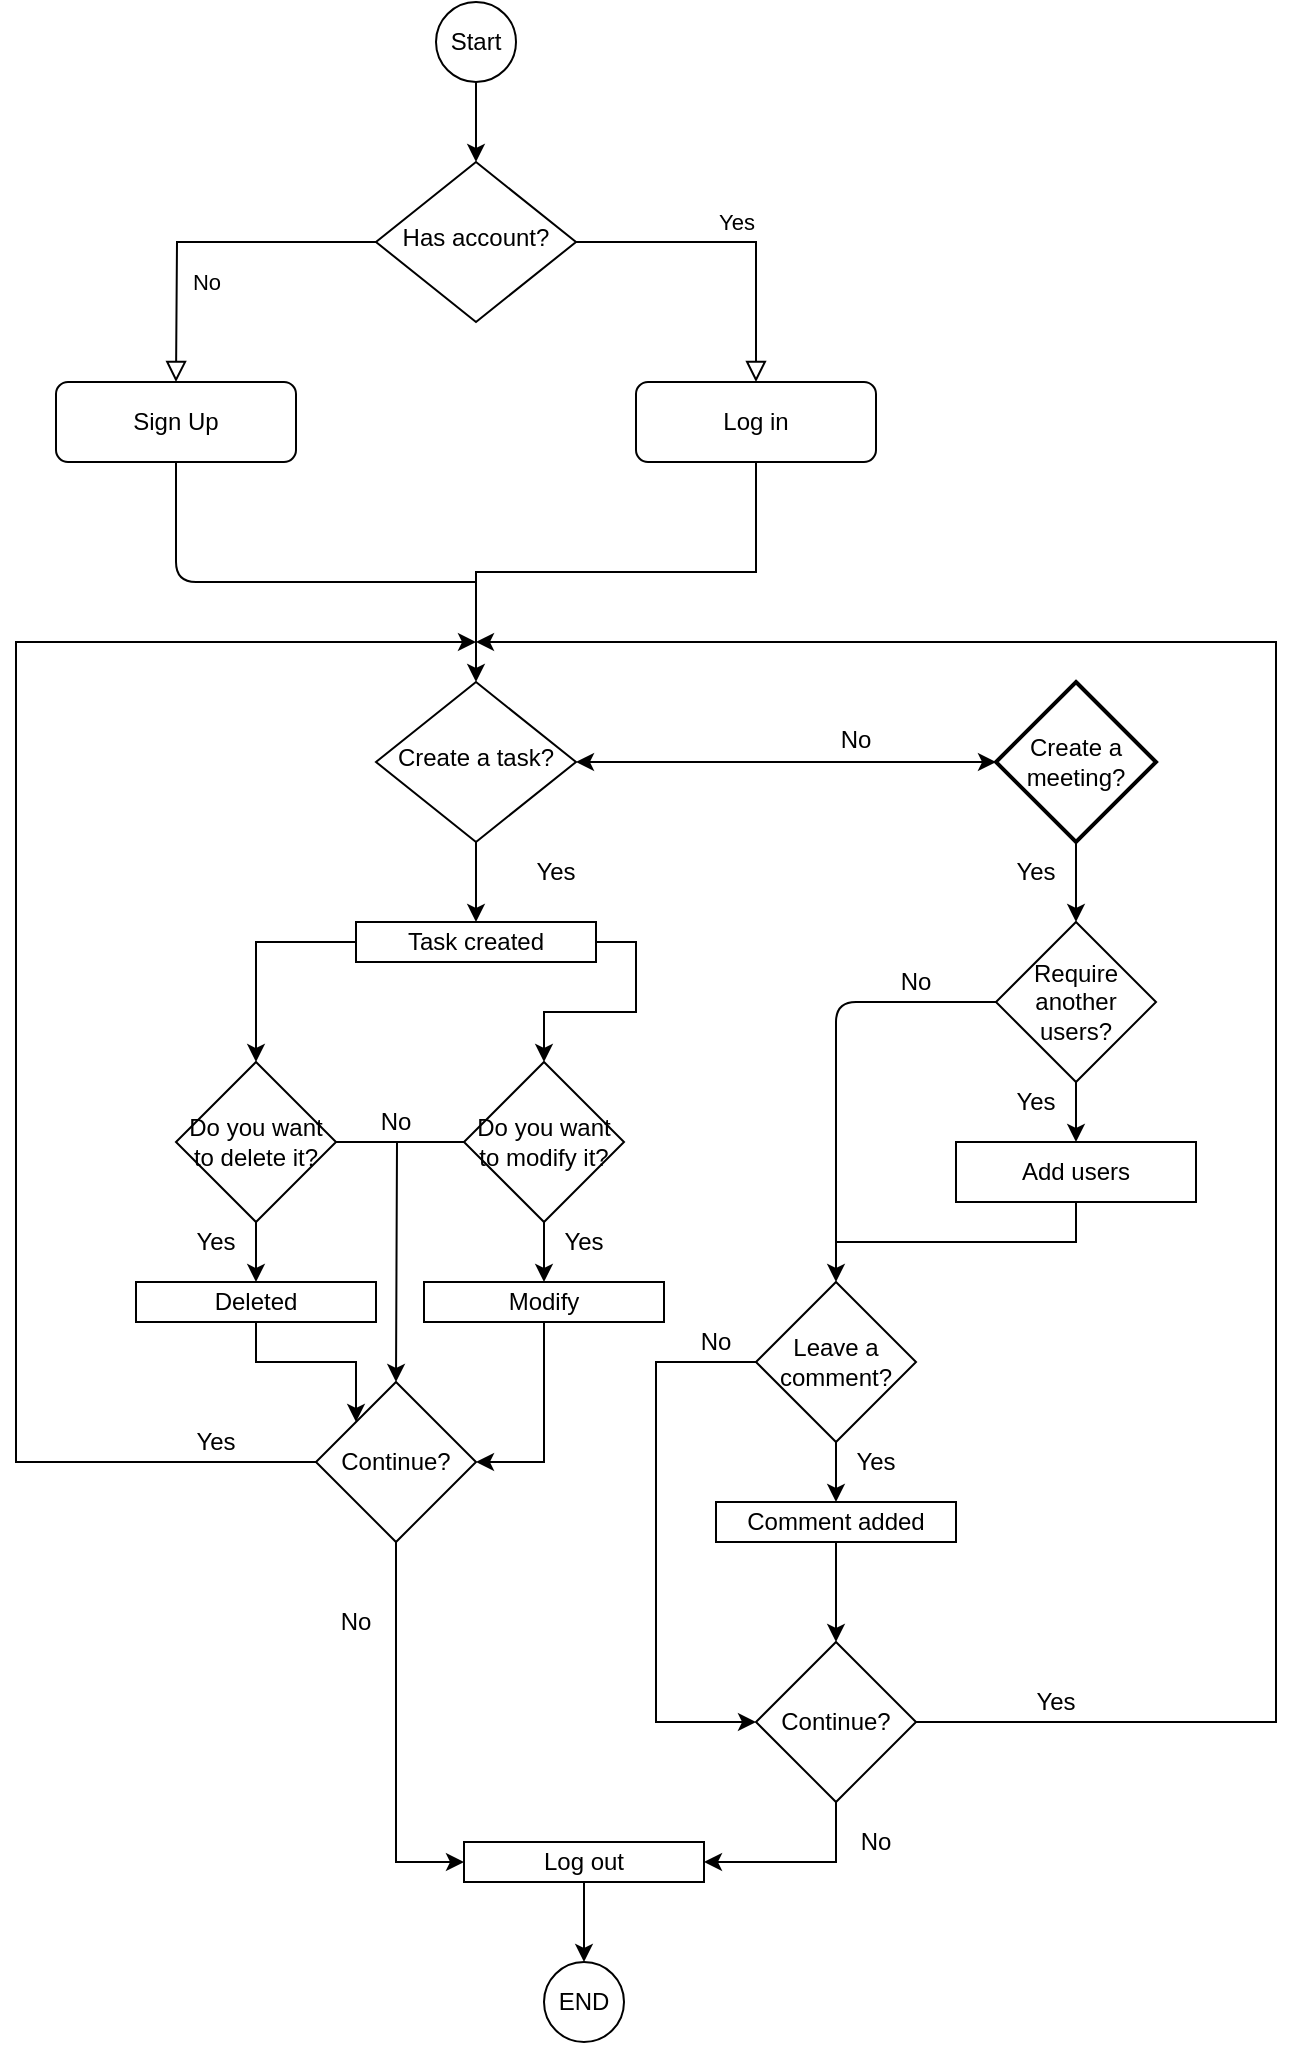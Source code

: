 <mxfile version="14.5.3" type="device"><diagram id="C5RBs43oDa-KdzZeNtuy" name="Page-1"><mxGraphModel dx="1038" dy="548" grid="1" gridSize="10" guides="1" tooltips="1" connect="1" arrows="1" fold="1" page="1" pageScale="1" pageWidth="827" pageHeight="1169" math="0" shadow="0"><root><mxCell id="WIyWlLk6GJQsqaUBKTNV-0"/><mxCell id="WIyWlLk6GJQsqaUBKTNV-1" parent="WIyWlLk6GJQsqaUBKTNV-0"/><mxCell id="WIyWlLk6GJQsqaUBKTNV-4" value="No" style="rounded=0;html=1;jettySize=auto;orthogonalLoop=1;fontSize=11;endArrow=block;endFill=0;endSize=8;strokeWidth=1;shadow=0;labelBackgroundColor=none;edgeStyle=orthogonalEdgeStyle;" parent="WIyWlLk6GJQsqaUBKTNV-1" source="WIyWlLk6GJQsqaUBKTNV-6" edge="1"><mxGeometry y="20" relative="1" as="geometry"><mxPoint as="offset"/><mxPoint x="230" y="330" as="targetPoint"/></mxGeometry></mxCell><mxCell id="WIyWlLk6GJQsqaUBKTNV-5" value="Yes" style="edgeStyle=orthogonalEdgeStyle;rounded=0;html=1;jettySize=auto;orthogonalLoop=1;fontSize=11;endArrow=block;endFill=0;endSize=8;strokeWidth=1;shadow=0;labelBackgroundColor=none;entryX=0.5;entryY=0;entryDx=0;entryDy=0;" parent="WIyWlLk6GJQsqaUBKTNV-1" source="WIyWlLk6GJQsqaUBKTNV-6" target="Fg53LjT2HrmxcL7pNYEo-6" edge="1"><mxGeometry y="10" relative="1" as="geometry"><mxPoint as="offset"/><mxPoint x="380" y="250" as="targetPoint"/></mxGeometry></mxCell><mxCell id="WIyWlLk6GJQsqaUBKTNV-6" value="Has account?" style="rhombus;whiteSpace=wrap;html=1;shadow=0;fontFamily=Helvetica;fontSize=12;align=center;strokeWidth=1;spacing=6;spacingTop=-4;" parent="WIyWlLk6GJQsqaUBKTNV-1" vertex="1"><mxGeometry x="330" y="220" width="100" height="80" as="geometry"/></mxCell><mxCell id="Fg53LjT2HrmxcL7pNYEo-0" value="" style="verticalLabelPosition=bottom;verticalAlign=top;html=1;shape=mxgraph.flowchart.on-page_reference;fillColor=#FFFFFF;" parent="WIyWlLk6GJQsqaUBKTNV-1" vertex="1"><mxGeometry x="360" y="140" width="40" height="40" as="geometry"/></mxCell><mxCell id="Fg53LjT2HrmxcL7pNYEo-1" value="Start" style="text;html=1;strokeColor=none;fillColor=none;align=center;verticalAlign=middle;whiteSpace=wrap;rounded=0;" parent="WIyWlLk6GJQsqaUBKTNV-1" vertex="1"><mxGeometry x="360" y="150" width="40" height="20" as="geometry"/></mxCell><mxCell id="Fg53LjT2HrmxcL7pNYEo-2" value="" style="endArrow=classic;html=1;exitX=0.5;exitY=1;exitDx=0;exitDy=0;exitPerimeter=0;entryX=0.5;entryY=0;entryDx=0;entryDy=0;" parent="WIyWlLk6GJQsqaUBKTNV-1" source="Fg53LjT2HrmxcL7pNYEo-0" target="WIyWlLk6GJQsqaUBKTNV-6" edge="1"><mxGeometry width="50" height="50" relative="1" as="geometry"><mxPoint x="370" y="240" as="sourcePoint"/><mxPoint x="390" y="240" as="targetPoint"/></mxGeometry></mxCell><mxCell id="Fg53LjT2HrmxcL7pNYEo-4" value="Sign Up" style="rounded=1;whiteSpace=wrap;html=1;fontSize=12;glass=0;strokeWidth=1;shadow=0;" parent="WIyWlLk6GJQsqaUBKTNV-1" vertex="1"><mxGeometry x="170" y="330" width="120" height="40" as="geometry"/></mxCell><mxCell id="Fg53LjT2HrmxcL7pNYEo-5" value="Create a task?" style="rhombus;whiteSpace=wrap;html=1;shadow=0;fontFamily=Helvetica;fontSize=12;align=center;strokeWidth=1;spacing=6;spacingTop=-4;" parent="WIyWlLk6GJQsqaUBKTNV-1" vertex="1"><mxGeometry x="330" y="480" width="100" height="80" as="geometry"/></mxCell><mxCell id="Fg53LjT2HrmxcL7pNYEo-49" style="edgeStyle=orthogonalEdgeStyle;rounded=0;orthogonalLoop=1;jettySize=auto;html=1;exitX=0.5;exitY=1;exitDx=0;exitDy=0;entryX=0.5;entryY=0;entryDx=0;entryDy=0;" parent="WIyWlLk6GJQsqaUBKTNV-1" source="Fg53LjT2HrmxcL7pNYEo-6" target="Fg53LjT2HrmxcL7pNYEo-5" edge="1"><mxGeometry relative="1" as="geometry"/></mxCell><mxCell id="Fg53LjT2HrmxcL7pNYEo-6" value="Log in" style="rounded=1;whiteSpace=wrap;html=1;fontSize=12;glass=0;strokeWidth=1;shadow=0;" parent="WIyWlLk6GJQsqaUBKTNV-1" vertex="1"><mxGeometry x="460" y="330" width="120" height="40" as="geometry"/></mxCell><mxCell id="Fg53LjT2HrmxcL7pNYEo-12" value="" style="endArrow=classic;html=1;exitX=0.5;exitY=1;exitDx=0;exitDy=0;entryX=0.5;entryY=0;entryDx=0;entryDy=0;" parent="WIyWlLk6GJQsqaUBKTNV-1" source="Fg53LjT2HrmxcL7pNYEo-5" target="Fg53LjT2HrmxcL7pNYEo-41" edge="1"><mxGeometry width="50" height="50" relative="1" as="geometry"><mxPoint x="290" y="519.43" as="sourcePoint"/><mxPoint x="440" y="600" as="targetPoint"/></mxGeometry></mxCell><mxCell id="Fg53LjT2HrmxcL7pNYEo-13" value="Yes" style="text;html=1;strokeColor=none;fillColor=none;align=center;verticalAlign=middle;whiteSpace=wrap;rounded=0;" parent="WIyWlLk6GJQsqaUBKTNV-1" vertex="1"><mxGeometry x="400" y="565" width="40" height="20" as="geometry"/></mxCell><mxCell id="Fg53LjT2HrmxcL7pNYEo-15" value="Create a meeting?" style="strokeWidth=2;html=1;shape=mxgraph.flowchart.decision;whiteSpace=wrap;" parent="WIyWlLk6GJQsqaUBKTNV-1" vertex="1"><mxGeometry x="640" y="480" width="80" height="80" as="geometry"/></mxCell><mxCell id="Fg53LjT2HrmxcL7pNYEo-16" value="" style="endArrow=classic;startArrow=classic;html=1;entryX=0;entryY=0.5;entryDx=0;entryDy=0;entryPerimeter=0;exitX=1;exitY=0.5;exitDx=0;exitDy=0;" parent="WIyWlLk6GJQsqaUBKTNV-1" source="Fg53LjT2HrmxcL7pNYEo-5" target="Fg53LjT2HrmxcL7pNYEo-15" edge="1"><mxGeometry width="50" height="50" relative="1" as="geometry"><mxPoint x="540" y="550" as="sourcePoint"/><mxPoint x="590" y="500" as="targetPoint"/></mxGeometry></mxCell><mxCell id="Fg53LjT2HrmxcL7pNYEo-17" value="No" style="text;html=1;strokeColor=none;fillColor=none;align=center;verticalAlign=middle;whiteSpace=wrap;rounded=0;" parent="WIyWlLk6GJQsqaUBKTNV-1" vertex="1"><mxGeometry x="550" y="499.43" width="40" height="20" as="geometry"/></mxCell><mxCell id="Fg53LjT2HrmxcL7pNYEo-18" value="" style="endArrow=classic;html=1;exitX=0.5;exitY=1;exitDx=0;exitDy=0;" parent="WIyWlLk6GJQsqaUBKTNV-1" edge="1"><mxGeometry width="50" height="50" relative="1" as="geometry"><mxPoint x="680" y="560" as="sourcePoint"/><mxPoint x="680" y="600" as="targetPoint"/></mxGeometry></mxCell><mxCell id="Fg53LjT2HrmxcL7pNYEo-19" value="Yes" style="text;html=1;strokeColor=none;fillColor=none;align=center;verticalAlign=middle;whiteSpace=wrap;rounded=0;" parent="WIyWlLk6GJQsqaUBKTNV-1" vertex="1"><mxGeometry x="640" y="565" width="40" height="20" as="geometry"/></mxCell><mxCell id="Fg53LjT2HrmxcL7pNYEo-22" value="" style="edgeStyle=orthogonalEdgeStyle;rounded=0;orthogonalLoop=1;jettySize=auto;html=1;" parent="WIyWlLk6GJQsqaUBKTNV-1" source="Fg53LjT2HrmxcL7pNYEo-20" target="Fg53LjT2HrmxcL7pNYEo-21" edge="1"><mxGeometry relative="1" as="geometry"/></mxCell><mxCell id="Fg53LjT2HrmxcL7pNYEo-20" value="Require another users?" style="rhombus;whiteSpace=wrap;html=1;fillColor=#FFFFFF;" parent="WIyWlLk6GJQsqaUBKTNV-1" vertex="1"><mxGeometry x="640" y="600" width="80" height="80" as="geometry"/></mxCell><mxCell id="Fg53LjT2HrmxcL7pNYEo-26" value="" style="edgeStyle=orthogonalEdgeStyle;rounded=0;orthogonalLoop=1;jettySize=auto;html=1;exitX=0.5;exitY=1;exitDx=0;exitDy=0;" parent="WIyWlLk6GJQsqaUBKTNV-1" source="Fg53LjT2HrmxcL7pNYEo-21" target="Fg53LjT2HrmxcL7pNYEo-25" edge="1"><mxGeometry relative="1" as="geometry"/></mxCell><mxCell id="Fg53LjT2HrmxcL7pNYEo-21" value="Add users" style="whiteSpace=wrap;html=1;fillColor=#FFFFFF;" parent="WIyWlLk6GJQsqaUBKTNV-1" vertex="1"><mxGeometry x="620" y="710" width="120" height="30" as="geometry"/></mxCell><mxCell id="Fg53LjT2HrmxcL7pNYEo-23" value="Yes" style="text;html=1;strokeColor=none;fillColor=none;align=center;verticalAlign=middle;whiteSpace=wrap;rounded=0;" parent="WIyWlLk6GJQsqaUBKTNV-1" vertex="1"><mxGeometry x="640" y="680" width="40" height="20" as="geometry"/></mxCell><mxCell id="Fg53LjT2HrmxcL7pNYEo-30" value="" style="edgeStyle=orthogonalEdgeStyle;rounded=0;orthogonalLoop=1;jettySize=auto;html=1;" parent="WIyWlLk6GJQsqaUBKTNV-1" source="Fg53LjT2HrmxcL7pNYEo-25" target="Fg53LjT2HrmxcL7pNYEo-29" edge="1"><mxGeometry relative="1" as="geometry"/></mxCell><mxCell id="Fg53LjT2HrmxcL7pNYEo-34" style="edgeStyle=orthogonalEdgeStyle;rounded=0;orthogonalLoop=1;jettySize=auto;html=1;entryX=0;entryY=0.5;entryDx=0;entryDy=0;" parent="WIyWlLk6GJQsqaUBKTNV-1" source="Fg53LjT2HrmxcL7pNYEo-25" target="Fg53LjT2HrmxcL7pNYEo-32" edge="1"><mxGeometry relative="1" as="geometry"><mxPoint x="480" y="1000" as="targetPoint"/><Array as="points"><mxPoint x="470" y="820"/><mxPoint x="470" y="1000"/></Array></mxGeometry></mxCell><mxCell id="Fg53LjT2HrmxcL7pNYEo-25" value="Leave a comment?" style="rhombus;whiteSpace=wrap;html=1;fillColor=#FFFFFF;" parent="WIyWlLk6GJQsqaUBKTNV-1" vertex="1"><mxGeometry x="520" y="780" width="80" height="80" as="geometry"/></mxCell><mxCell id="Fg53LjT2HrmxcL7pNYEo-27" value="" style="endArrow=none;html=1;entryX=0;entryY=0.5;entryDx=0;entryDy=0;" parent="WIyWlLk6GJQsqaUBKTNV-1" target="Fg53LjT2HrmxcL7pNYEo-20" edge="1"><mxGeometry width="50" height="50" relative="1" as="geometry"><mxPoint x="560" y="760" as="sourcePoint"/><mxPoint x="590" y="730" as="targetPoint"/><Array as="points"><mxPoint x="560" y="640"/></Array></mxGeometry></mxCell><mxCell id="Fg53LjT2HrmxcL7pNYEo-28" value="No" style="text;html=1;strokeColor=none;fillColor=none;align=center;verticalAlign=middle;whiteSpace=wrap;rounded=0;" parent="WIyWlLk6GJQsqaUBKTNV-1" vertex="1"><mxGeometry x="580" y="620" width="40" height="20" as="geometry"/></mxCell><mxCell id="Fg53LjT2HrmxcL7pNYEo-33" value="" style="edgeStyle=orthogonalEdgeStyle;rounded=0;orthogonalLoop=1;jettySize=auto;html=1;" parent="WIyWlLk6GJQsqaUBKTNV-1" source="Fg53LjT2HrmxcL7pNYEo-29" target="Fg53LjT2HrmxcL7pNYEo-32" edge="1"><mxGeometry relative="1" as="geometry"/></mxCell><mxCell id="Fg53LjT2HrmxcL7pNYEo-29" value="Comment added" style="whiteSpace=wrap;html=1;fillColor=#FFFFFF;" parent="WIyWlLk6GJQsqaUBKTNV-1" vertex="1"><mxGeometry x="500" y="890" width="120" height="20" as="geometry"/></mxCell><mxCell id="Fg53LjT2HrmxcL7pNYEo-31" value="Yes" style="text;html=1;strokeColor=none;fillColor=none;align=center;verticalAlign=middle;whiteSpace=wrap;rounded=0;" parent="WIyWlLk6GJQsqaUBKTNV-1" vertex="1"><mxGeometry x="560" y="860" width="40" height="20" as="geometry"/></mxCell><mxCell id="Fg53LjT2HrmxcL7pNYEo-36" style="edgeStyle=orthogonalEdgeStyle;rounded=0;orthogonalLoop=1;jettySize=auto;html=1;exitX=1;exitY=0.5;exitDx=0;exitDy=0;" parent="WIyWlLk6GJQsqaUBKTNV-1" source="Fg53LjT2HrmxcL7pNYEo-32" edge="1"><mxGeometry relative="1" as="geometry"><mxPoint x="380" y="460" as="targetPoint"/><Array as="points"><mxPoint x="780" y="1000"/><mxPoint x="780" y="460"/></Array></mxGeometry></mxCell><mxCell id="Fg53LjT2HrmxcL7pNYEo-39" style="edgeStyle=orthogonalEdgeStyle;rounded=0;orthogonalLoop=1;jettySize=auto;html=1;exitX=0.5;exitY=1;exitDx=0;exitDy=0;entryX=1;entryY=0.5;entryDx=0;entryDy=0;" parent="WIyWlLk6GJQsqaUBKTNV-1" source="Fg53LjT2HrmxcL7pNYEo-32" target="Fg53LjT2HrmxcL7pNYEo-59" edge="1"><mxGeometry relative="1" as="geometry"/></mxCell><mxCell id="Fg53LjT2HrmxcL7pNYEo-32" value="Continue?" style="rhombus;whiteSpace=wrap;html=1;fillColor=#FFFFFF;" parent="WIyWlLk6GJQsqaUBKTNV-1" vertex="1"><mxGeometry x="520" y="960" width="80" height="80" as="geometry"/></mxCell><mxCell id="Fg53LjT2HrmxcL7pNYEo-35" value="No" style="text;html=1;strokeColor=none;fillColor=none;align=center;verticalAlign=middle;whiteSpace=wrap;rounded=0;" parent="WIyWlLk6GJQsqaUBKTNV-1" vertex="1"><mxGeometry x="480" y="800" width="40" height="20" as="geometry"/></mxCell><mxCell id="Fg53LjT2HrmxcL7pNYEo-37" value="Yes" style="text;html=1;strokeColor=none;fillColor=none;align=center;verticalAlign=middle;whiteSpace=wrap;rounded=0;" parent="WIyWlLk6GJQsqaUBKTNV-1" vertex="1"><mxGeometry x="650" y="980" width="40" height="20" as="geometry"/></mxCell><mxCell id="Fg53LjT2HrmxcL7pNYEo-38" value="END" style="ellipse;whiteSpace=wrap;html=1;aspect=fixed;fillColor=#FFFFFF;" parent="WIyWlLk6GJQsqaUBKTNV-1" vertex="1"><mxGeometry x="414" y="1120" width="40" height="40" as="geometry"/></mxCell><mxCell id="Fg53LjT2HrmxcL7pNYEo-40" value="No" style="text;html=1;strokeColor=none;fillColor=none;align=center;verticalAlign=middle;whiteSpace=wrap;rounded=0;" parent="WIyWlLk6GJQsqaUBKTNV-1" vertex="1"><mxGeometry x="560" y="1050" width="40" height="20" as="geometry"/></mxCell><mxCell id="Fg53LjT2HrmxcL7pNYEo-43" value="" style="edgeStyle=orthogonalEdgeStyle;rounded=0;orthogonalLoop=1;jettySize=auto;html=1;exitX=1;exitY=0.5;exitDx=0;exitDy=0;" parent="WIyWlLk6GJQsqaUBKTNV-1" source="Fg53LjT2HrmxcL7pNYEo-41" target="Fg53LjT2HrmxcL7pNYEo-42" edge="1"><mxGeometry relative="1" as="geometry"/></mxCell><mxCell id="Fg53LjT2HrmxcL7pNYEo-45" value="" style="edgeStyle=orthogonalEdgeStyle;rounded=0;orthogonalLoop=1;jettySize=auto;html=1;" parent="WIyWlLk6GJQsqaUBKTNV-1" source="Fg53LjT2HrmxcL7pNYEo-41" target="Fg53LjT2HrmxcL7pNYEo-44" edge="1"><mxGeometry relative="1" as="geometry"/></mxCell><mxCell id="Fg53LjT2HrmxcL7pNYEo-41" value="Task created" style="rounded=0;whiteSpace=wrap;html=1;fillColor=#FFFFFF;" parent="WIyWlLk6GJQsqaUBKTNV-1" vertex="1"><mxGeometry x="320" y="600" width="120" height="20" as="geometry"/></mxCell><mxCell id="Fg53LjT2HrmxcL7pNYEo-52" style="edgeStyle=orthogonalEdgeStyle;rounded=0;orthogonalLoop=1;jettySize=auto;html=1;exitX=0;exitY=0.5;exitDx=0;exitDy=0;" parent="WIyWlLk6GJQsqaUBKTNV-1" source="Fg53LjT2HrmxcL7pNYEo-42" edge="1"><mxGeometry relative="1" as="geometry"><mxPoint x="340" y="830" as="targetPoint"/></mxGeometry></mxCell><mxCell id="Fg53LjT2HrmxcL7pNYEo-63" value="" style="edgeStyle=orthogonalEdgeStyle;rounded=0;orthogonalLoop=1;jettySize=auto;html=1;" parent="WIyWlLk6GJQsqaUBKTNV-1" source="Fg53LjT2HrmxcL7pNYEo-42" target="Fg53LjT2HrmxcL7pNYEo-62" edge="1"><mxGeometry relative="1" as="geometry"/></mxCell><mxCell id="Fg53LjT2HrmxcL7pNYEo-42" value="Do you want to modify it?" style="rhombus;whiteSpace=wrap;html=1;rounded=0;fillColor=#FFFFFF;" parent="WIyWlLk6GJQsqaUBKTNV-1" vertex="1"><mxGeometry x="374" y="670" width="80" height="80" as="geometry"/></mxCell><mxCell id="Fg53LjT2HrmxcL7pNYEo-66" value="" style="edgeStyle=orthogonalEdgeStyle;rounded=0;orthogonalLoop=1;jettySize=auto;html=1;entryX=0.5;entryY=0;entryDx=0;entryDy=0;" parent="WIyWlLk6GJQsqaUBKTNV-1" source="Fg53LjT2HrmxcL7pNYEo-44" target="Fg53LjT2HrmxcL7pNYEo-67" edge="1"><mxGeometry relative="1" as="geometry"><mxPoint x="270" y="770" as="targetPoint"/></mxGeometry></mxCell><mxCell id="Fg53LjT2HrmxcL7pNYEo-44" value="Do you want to delete it?" style="rhombus;whiteSpace=wrap;html=1;rounded=0;fillColor=#FFFFFF;" parent="WIyWlLk6GJQsqaUBKTNV-1" vertex="1"><mxGeometry x="230" y="670" width="80" height="80" as="geometry"/></mxCell><mxCell id="Fg53LjT2HrmxcL7pNYEo-51" value="" style="endArrow=none;html=1;entryX=0.5;entryY=1;entryDx=0;entryDy=0;" parent="WIyWlLk6GJQsqaUBKTNV-1" target="Fg53LjT2HrmxcL7pNYEo-4" edge="1"><mxGeometry width="50" height="50" relative="1" as="geometry"><mxPoint x="380" y="430" as="sourcePoint"/><mxPoint x="600" y="360" as="targetPoint"/><Array as="points"><mxPoint x="230" y="430"/></Array></mxGeometry></mxCell><mxCell id="Fg53LjT2HrmxcL7pNYEo-53" value="" style="endArrow=none;html=1;entryX=1;entryY=0.5;entryDx=0;entryDy=0;" parent="WIyWlLk6GJQsqaUBKTNV-1" target="Fg53LjT2HrmxcL7pNYEo-44" edge="1"><mxGeometry width="50" height="50" relative="1" as="geometry"><mxPoint x="340" y="710" as="sourcePoint"/><mxPoint x="600" y="610" as="targetPoint"/></mxGeometry></mxCell><mxCell id="Fg53LjT2HrmxcL7pNYEo-54" value="No" style="text;html=1;strokeColor=none;fillColor=none;align=center;verticalAlign=middle;whiteSpace=wrap;rounded=0;" parent="WIyWlLk6GJQsqaUBKTNV-1" vertex="1"><mxGeometry x="320" y="690" width="40" height="20" as="geometry"/></mxCell><mxCell id="Fg53LjT2HrmxcL7pNYEo-56" style="edgeStyle=orthogonalEdgeStyle;rounded=0;orthogonalLoop=1;jettySize=auto;html=1;exitX=0;exitY=0.5;exitDx=0;exitDy=0;" parent="WIyWlLk6GJQsqaUBKTNV-1" source="Fg53LjT2HrmxcL7pNYEo-55" edge="1"><mxGeometry relative="1" as="geometry"><mxPoint x="380" y="460" as="targetPoint"/><Array as="points"><mxPoint x="150" y="870"/><mxPoint x="150" y="460"/><mxPoint x="380" y="460"/></Array></mxGeometry></mxCell><mxCell id="Fg53LjT2HrmxcL7pNYEo-58" style="edgeStyle=orthogonalEdgeStyle;rounded=0;orthogonalLoop=1;jettySize=auto;html=1;entryX=0;entryY=0.5;entryDx=0;entryDy=0;" parent="WIyWlLk6GJQsqaUBKTNV-1" source="Fg53LjT2HrmxcL7pNYEo-55" target="Fg53LjT2HrmxcL7pNYEo-59" edge="1"><mxGeometry relative="1" as="geometry"><mxPoint x="340" y="970" as="targetPoint"/></mxGeometry></mxCell><mxCell id="Fg53LjT2HrmxcL7pNYEo-55" value="Continue?" style="rhombus;whiteSpace=wrap;html=1;fillColor=#FFFFFF;" parent="WIyWlLk6GJQsqaUBKTNV-1" vertex="1"><mxGeometry x="300" y="830" width="80" height="80" as="geometry"/></mxCell><mxCell id="Fg53LjT2HrmxcL7pNYEo-57" value="Yes" style="text;html=1;strokeColor=none;fillColor=none;align=center;verticalAlign=middle;whiteSpace=wrap;rounded=0;" parent="WIyWlLk6GJQsqaUBKTNV-1" vertex="1"><mxGeometry x="230" y="850" width="40" height="20" as="geometry"/></mxCell><mxCell id="Fg53LjT2HrmxcL7pNYEo-60" style="edgeStyle=orthogonalEdgeStyle;rounded=0;orthogonalLoop=1;jettySize=auto;html=1;entryX=0.5;entryY=0;entryDx=0;entryDy=0;" parent="WIyWlLk6GJQsqaUBKTNV-1" source="Fg53LjT2HrmxcL7pNYEo-59" target="Fg53LjT2HrmxcL7pNYEo-38" edge="1"><mxGeometry relative="1" as="geometry"/></mxCell><mxCell id="Fg53LjT2HrmxcL7pNYEo-59" value="Log out" style="rounded=0;whiteSpace=wrap;html=1;fillColor=#FFFFFF;" parent="WIyWlLk6GJQsqaUBKTNV-1" vertex="1"><mxGeometry x="374" y="1060" width="120" height="20" as="geometry"/></mxCell><mxCell id="Fg53LjT2HrmxcL7pNYEo-61" value="No" style="text;html=1;strokeColor=none;fillColor=none;align=center;verticalAlign=middle;whiteSpace=wrap;rounded=0;" parent="WIyWlLk6GJQsqaUBKTNV-1" vertex="1"><mxGeometry x="300" y="940" width="40" height="20" as="geometry"/></mxCell><mxCell id="Fg53LjT2HrmxcL7pNYEo-64" style="edgeStyle=orthogonalEdgeStyle;rounded=0;orthogonalLoop=1;jettySize=auto;html=1;exitX=0.5;exitY=1;exitDx=0;exitDy=0;entryX=1;entryY=0.5;entryDx=0;entryDy=0;" parent="WIyWlLk6GJQsqaUBKTNV-1" source="Fg53LjT2HrmxcL7pNYEo-62" target="Fg53LjT2HrmxcL7pNYEo-55" edge="1"><mxGeometry relative="1" as="geometry"/></mxCell><mxCell id="Fg53LjT2HrmxcL7pNYEo-62" value="Modify" style="whiteSpace=wrap;html=1;rounded=0;fillColor=#FFFFFF;" parent="WIyWlLk6GJQsqaUBKTNV-1" vertex="1"><mxGeometry x="354" y="780" width="120" height="20" as="geometry"/></mxCell><mxCell id="Fg53LjT2HrmxcL7pNYEo-65" value="Yes" style="text;html=1;strokeColor=none;fillColor=none;align=center;verticalAlign=middle;whiteSpace=wrap;rounded=0;" parent="WIyWlLk6GJQsqaUBKTNV-1" vertex="1"><mxGeometry x="414" y="750" width="40" height="20" as="geometry"/></mxCell><mxCell id="Fg53LjT2HrmxcL7pNYEo-68" style="edgeStyle=orthogonalEdgeStyle;rounded=0;orthogonalLoop=1;jettySize=auto;html=1;exitX=0.5;exitY=1;exitDx=0;exitDy=0;entryX=0;entryY=0;entryDx=0;entryDy=0;" parent="WIyWlLk6GJQsqaUBKTNV-1" source="Fg53LjT2HrmxcL7pNYEo-67" target="Fg53LjT2HrmxcL7pNYEo-55" edge="1"><mxGeometry relative="1" as="geometry"/></mxCell><mxCell id="Fg53LjT2HrmxcL7pNYEo-67" value="Deleted" style="rounded=0;whiteSpace=wrap;html=1;fillColor=#FFFFFF;" parent="WIyWlLk6GJQsqaUBKTNV-1" vertex="1"><mxGeometry x="210" y="780" width="120" height="20" as="geometry"/></mxCell><mxCell id="Fg53LjT2HrmxcL7pNYEo-69" value="Yes" style="text;html=1;strokeColor=none;fillColor=none;align=center;verticalAlign=middle;whiteSpace=wrap;rounded=0;" parent="WIyWlLk6GJQsqaUBKTNV-1" vertex="1"><mxGeometry x="230" y="750" width="40" height="20" as="geometry"/></mxCell></root></mxGraphModel></diagram></mxfile>